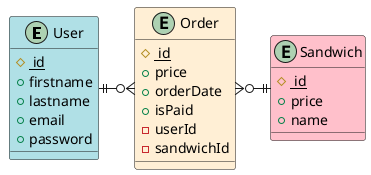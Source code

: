 @startuml schemaEA

Entity "User" as user #PowderBlue {
  #<u> id
  + firstname
  + lastname
  + email
  + password
}

Entity "Order" as order #PapayaWhip {
  #<u> id
  + price
  + orderDate
  + isPaid
  - userId
  - sandwichId
}

Entity "Sandwich" as sandwich #Pink {
  #<u> id
  + price
  + name
}

user ||-right-o{ order 
sandwich ||-left-o{ order 

@enduml